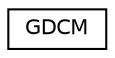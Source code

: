 digraph "Graphical Class Hierarchy"
{
  edge [fontname="Helvetica",fontsize="10",labelfontname="Helvetica",labelfontsize="10"];
  node [fontname="Helvetica",fontsize="10",shape=record];
  rankdir="LR";
  Node1 [label="GDCM",height=0.2,width=0.4,color="black", fillcolor="white", style="filled",URL="$class_g_d_c_m.html"];
}
